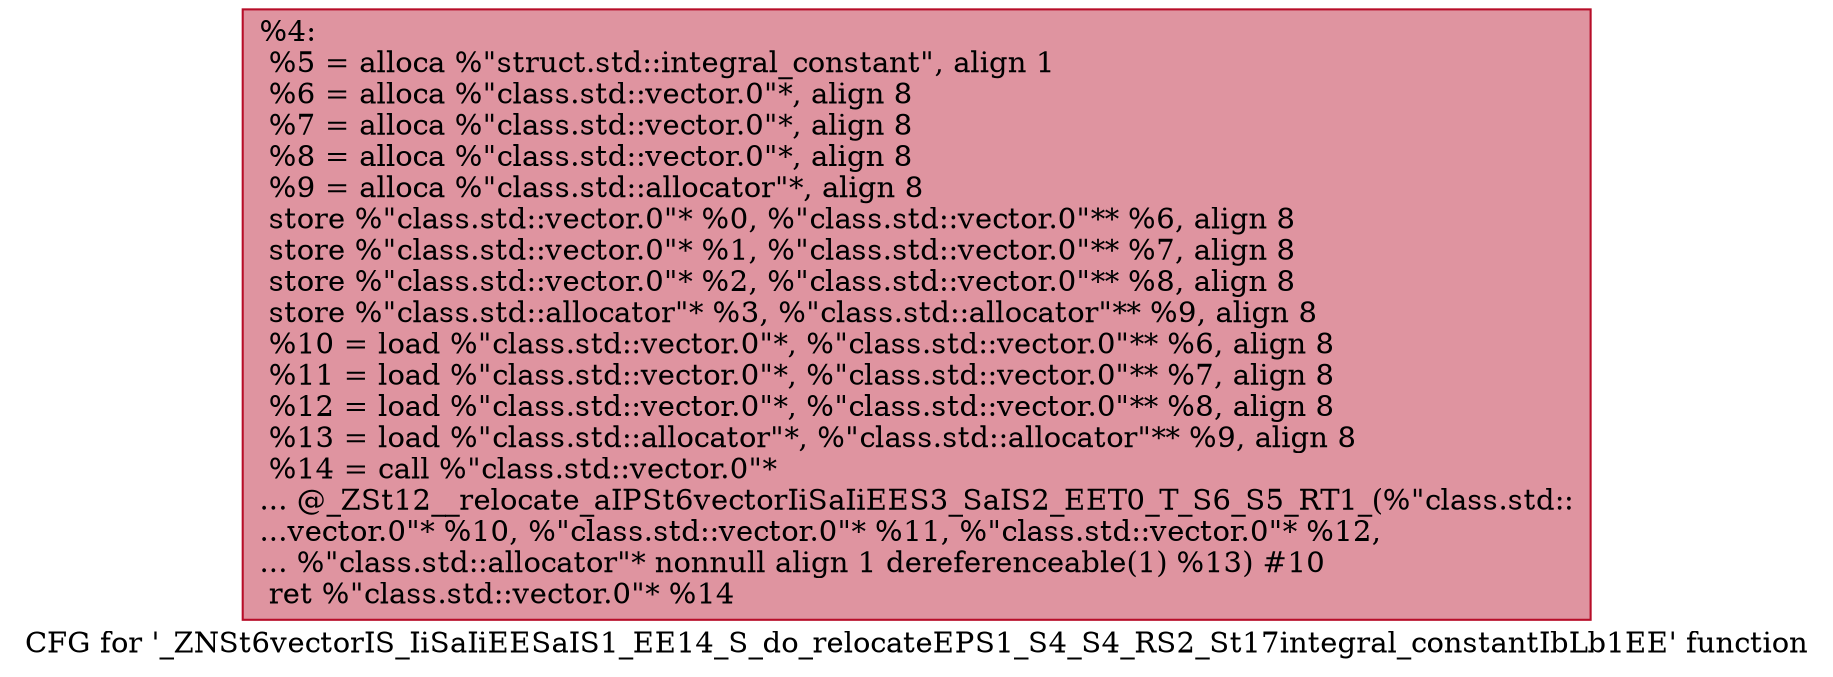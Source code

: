 digraph "CFG for '_ZNSt6vectorIS_IiSaIiEESaIS1_EE14_S_do_relocateEPS1_S4_S4_RS2_St17integral_constantIbLb1EE' function" {
	label="CFG for '_ZNSt6vectorIS_IiSaIiEESaIS1_EE14_S_do_relocateEPS1_S4_S4_RS2_St17integral_constantIbLb1EE' function";

	Node0x55aa9ab9eec0 [shape=record,color="#b70d28ff", style=filled, fillcolor="#b70d2870",label="{%4:\l  %5 = alloca %\"struct.std::integral_constant\", align 1\l  %6 = alloca %\"class.std::vector.0\"*, align 8\l  %7 = alloca %\"class.std::vector.0\"*, align 8\l  %8 = alloca %\"class.std::vector.0\"*, align 8\l  %9 = alloca %\"class.std::allocator\"*, align 8\l  store %\"class.std::vector.0\"* %0, %\"class.std::vector.0\"** %6, align 8\l  store %\"class.std::vector.0\"* %1, %\"class.std::vector.0\"** %7, align 8\l  store %\"class.std::vector.0\"* %2, %\"class.std::vector.0\"** %8, align 8\l  store %\"class.std::allocator\"* %3, %\"class.std::allocator\"** %9, align 8\l  %10 = load %\"class.std::vector.0\"*, %\"class.std::vector.0\"** %6, align 8\l  %11 = load %\"class.std::vector.0\"*, %\"class.std::vector.0\"** %7, align 8\l  %12 = load %\"class.std::vector.0\"*, %\"class.std::vector.0\"** %8, align 8\l  %13 = load %\"class.std::allocator\"*, %\"class.std::allocator\"** %9, align 8\l  %14 = call %\"class.std::vector.0\"*\l... @_ZSt12__relocate_aIPSt6vectorIiSaIiEES3_SaIS2_EET0_T_S6_S5_RT1_(%\"class.std::\l...vector.0\"* %10, %\"class.std::vector.0\"* %11, %\"class.std::vector.0\"* %12,\l... %\"class.std::allocator\"* nonnull align 1 dereferenceable(1) %13) #10\l  ret %\"class.std::vector.0\"* %14\l}"];
}

